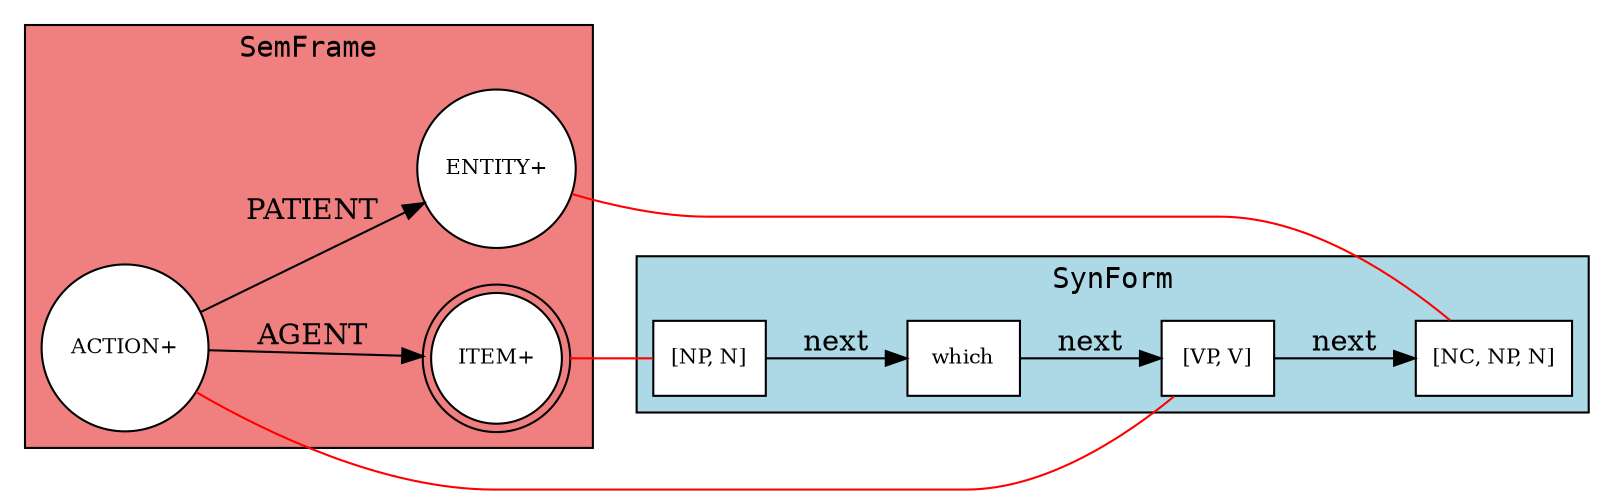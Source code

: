 digraph G {
rankdir=LR;
fontname=consolas;
subgraph cluster_SemFrame {
bgcolor=lightcoral;
label=SemFrame;
SUBJ [style=filled, fontsize=10, fillcolor=white, color=black, shape=doublecircle, label="ITEM+"];
OBJ [style=filled, fontsize=10, fillcolor=white, color=black, shape=circle, label="ENTITY+"];
ACTION [style=filled, fontsize=10, fillcolor=white, color=black, shape=circle, label="ACTION+"];
ACTION -> SUBJ  [label=AGENT];
ACTION -> OBJ  [label=PATIENT];
}

subgraph cluster_SynForm {
bgcolor=lightblue;
label=SynForm;
S1 [shape=box, fontsize=10, style=filled, fillcolor=white, label="[NP, N]"];
S2 [shape=box, fontsize=10, style=filled, fillcolor=white, label=which];
S1 -> S2  [label=next];
S3 [shape=box, fontsize=10, style=filled, fillcolor=white, label="[VP, V]"];
S2 -> S3  [label=next];
S4 [shape=box, fontsize=10, style=filled, fillcolor=white, label="[NC, NP, N]"];
S3 -> S4  [label=next];
}

ACTION -> S3  [color=red, dir=none, penwidth=1];
OBJ -> S4  [color=red, dir=none, penwidth=1];
SUBJ -> S1  [color=red, dir=none, penwidth=1];
}
